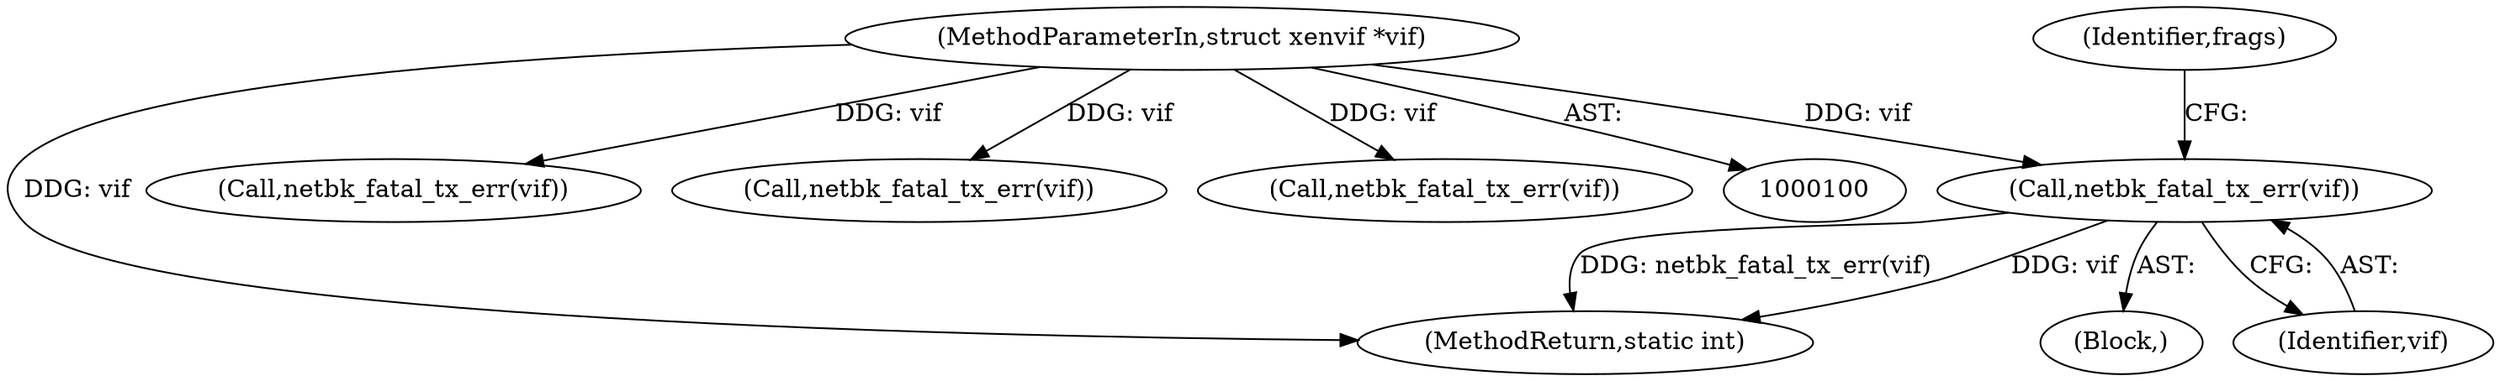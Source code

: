digraph "0_linux_48856286b64e4b66ec62b94e504d0b29c1ade664_0@pointer" {
"1000139" [label="(Call,netbk_fatal_tx_err(vif))"];
"1000101" [label="(MethodParameterIn,struct xenvif *vif)"];
"1000237" [label="(MethodReturn,static int)"];
"1000139" [label="(Call,netbk_fatal_tx_err(vif))"];
"1000133" [label="(Block,)"];
"1000155" [label="(Call,netbk_fatal_tx_err(vif))"];
"1000140" [label="(Identifier,vif)"];
"1000187" [label="(Call,netbk_fatal_tx_err(vif))"];
"1000224" [label="(Call,netbk_fatal_tx_err(vif))"];
"1000101" [label="(MethodParameterIn,struct xenvif *vif)"];
"1000143" [label="(Identifier,frags)"];
"1000139" -> "1000133"  [label="AST: "];
"1000139" -> "1000140"  [label="CFG: "];
"1000140" -> "1000139"  [label="AST: "];
"1000143" -> "1000139"  [label="CFG: "];
"1000139" -> "1000237"  [label="DDG: vif"];
"1000139" -> "1000237"  [label="DDG: netbk_fatal_tx_err(vif)"];
"1000101" -> "1000139"  [label="DDG: vif"];
"1000101" -> "1000100"  [label="AST: "];
"1000101" -> "1000237"  [label="DDG: vif"];
"1000101" -> "1000155"  [label="DDG: vif"];
"1000101" -> "1000187"  [label="DDG: vif"];
"1000101" -> "1000224"  [label="DDG: vif"];
}
